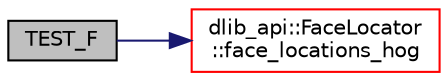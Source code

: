 digraph "TEST_F"
{
 // LATEX_PDF_SIZE
  edge [fontname="Helvetica",fontsize="10",labelfontname="Helvetica",labelfontsize="10"];
  node [fontname="Helvetica",fontsize="10",shape=record];
  rankdir="LR";
  Node1 [label="TEST_F",height=0.2,width=0.4,color="black", fillcolor="grey75", style="filled", fontcolor="black",tooltip=" "];
  Node1 -> Node2 [color="midnightblue",fontsize="10",style="solid",fontname="Helvetica"];
  Node2 [label="dlib_api::FaceLocator\l::face_locations_hog",height=0.2,width=0.4,color="red", fillcolor="white", style="filled",URL="$classdlib__api_1_1_face_locator.html#a934b8b06be2245c9bf01490156088e85",tooltip=" "];
}
